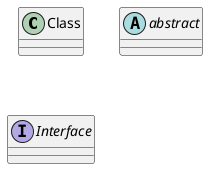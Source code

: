 @startuml question1
skinparam backgroundColor transparent
Class Class 
abstract abstract
Interface Interface
@enduml